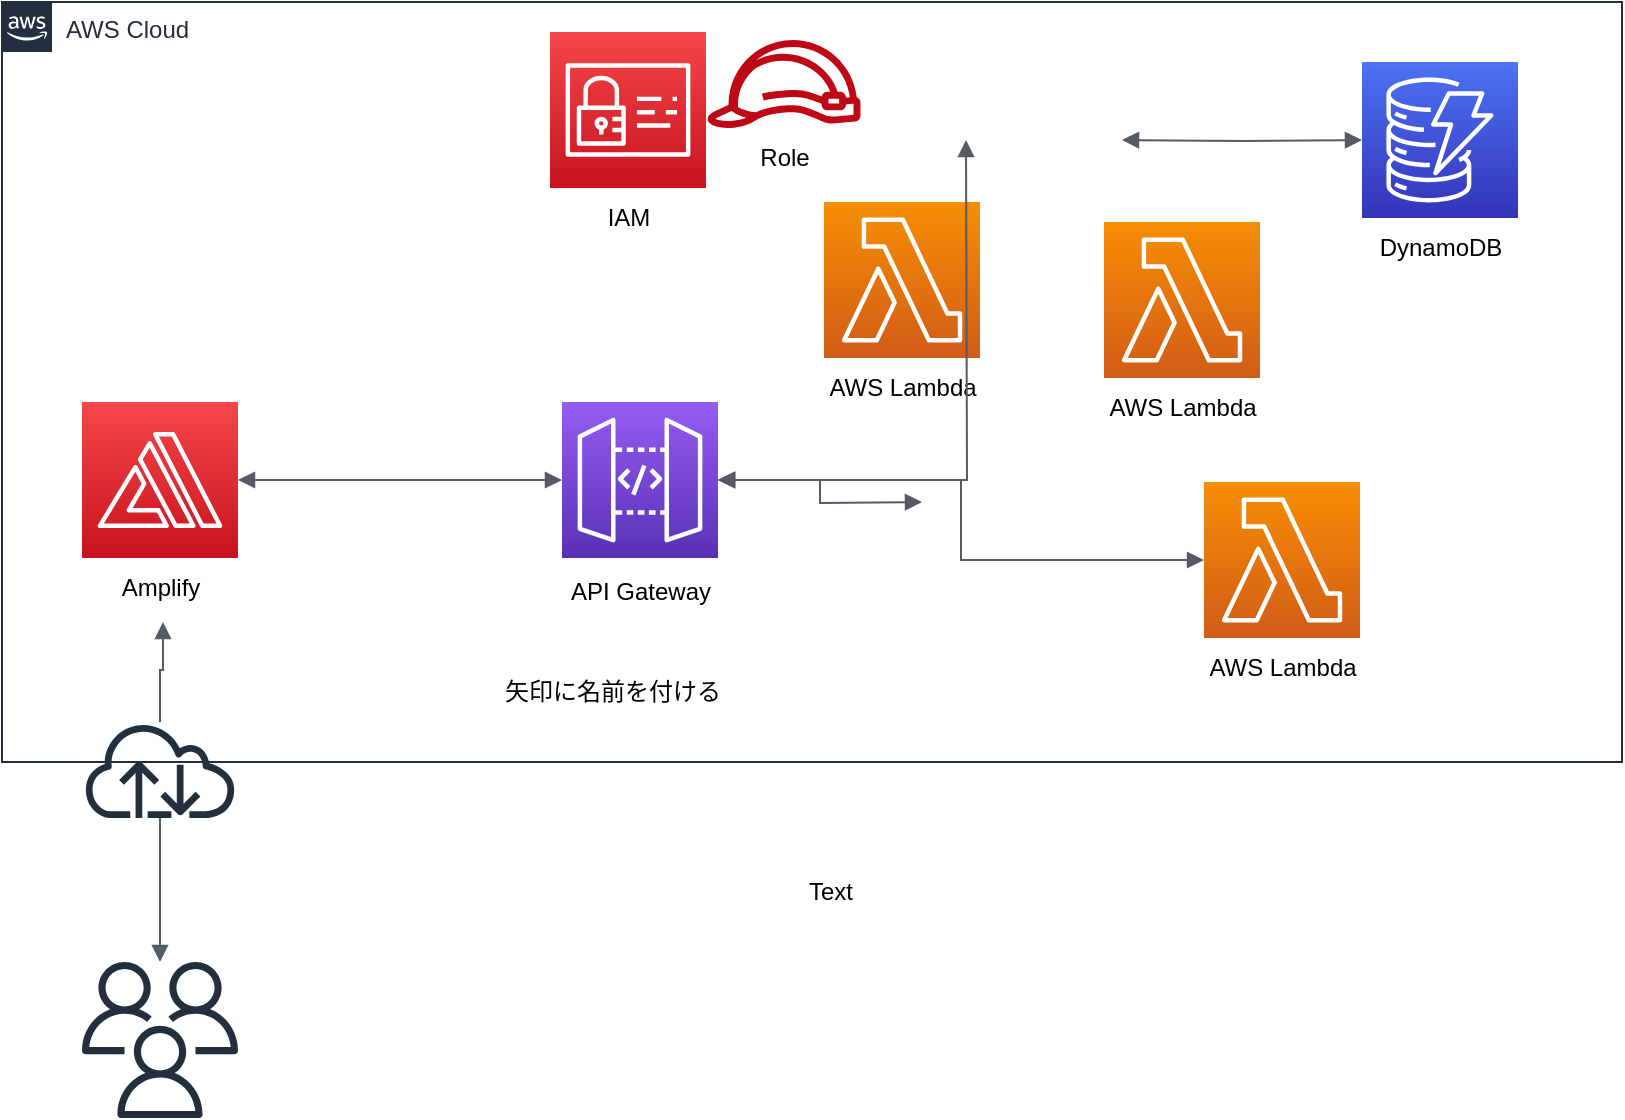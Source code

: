 <mxfile version="20.8.5" type="github">
  <diagram id="MVS7Sov56wNt7uP_zCHd" name="ページ1">
    <mxGraphModel dx="882" dy="596" grid="1" gridSize="10" guides="1" tooltips="1" connect="1" arrows="1" fold="1" page="1" pageScale="1" pageWidth="827" pageHeight="1169" math="0" shadow="0">
      <root>
        <mxCell id="0" />
        <mxCell id="1" parent="0" />
        <mxCell id="pIJLpY-syUnc8e8MSlYs-4" value="AWS Cloud" style="points=[[0,0],[0.25,0],[0.5,0],[0.75,0],[1,0],[1,0.25],[1,0.5],[1,0.75],[1,1],[0.75,1],[0.5,1],[0.25,1],[0,1],[0,0.75],[0,0.5],[0,0.25]];outlineConnect=0;gradientColor=none;html=1;whiteSpace=wrap;fontSize=12;fontStyle=0;container=1;pointerEvents=0;collapsible=0;recursiveResize=0;shape=mxgraph.aws4.group;grIcon=mxgraph.aws4.group_aws_cloud_alt;strokeColor=#232F3E;fillColor=none;verticalAlign=top;align=left;spacingLeft=30;fontColor=#232F3E;dashed=0;" parent="1" vertex="1">
          <mxGeometry width="810" height="380" as="geometry" />
        </mxCell>
        <mxCell id="GLY2J1otzuvY5cMvDXlM-26" value="" style="group" vertex="1" connectable="0" parent="pIJLpY-syUnc8e8MSlYs-4">
          <mxGeometry x="274" y="15" width="78" height="108" as="geometry" />
        </mxCell>
        <mxCell id="GLY2J1otzuvY5cMvDXlM-11" value="" style="sketch=0;points=[[0,0,0],[0.25,0,0],[0.5,0,0],[0.75,0,0],[1,0,0],[0,1,0],[0.25,1,0],[0.5,1,0],[0.75,1,0],[1,1,0],[0,0.25,0],[0,0.5,0],[0,0.75,0],[1,0.25,0],[1,0.5,0],[1,0.75,0]];outlineConnect=0;fontColor=#232F3E;gradientColor=#F54749;gradientDirection=north;fillColor=#C7131F;strokeColor=#ffffff;dashed=0;verticalLabelPosition=bottom;verticalAlign=top;align=center;html=1;fontSize=12;fontStyle=0;aspect=fixed;shape=mxgraph.aws4.resourceIcon;resIcon=mxgraph.aws4.identity_and_access_management;" vertex="1" parent="GLY2J1otzuvY5cMvDXlM-26">
          <mxGeometry width="78" height="78" as="geometry" />
        </mxCell>
        <mxCell id="GLY2J1otzuvY5cMvDXlM-25" value="IAM" style="text;html=1;align=center;verticalAlign=middle;resizable=0;points=[];autosize=1;strokeColor=none;fillColor=none;" vertex="1" parent="GLY2J1otzuvY5cMvDXlM-26">
          <mxGeometry x="19" y="78" width="40" height="30" as="geometry" />
        </mxCell>
        <mxCell id="GLY2J1otzuvY5cMvDXlM-28" value="" style="group" vertex="1" connectable="0" parent="pIJLpY-syUnc8e8MSlYs-4">
          <mxGeometry x="352" y="19" width="78" height="74" as="geometry" />
        </mxCell>
        <mxCell id="GLY2J1otzuvY5cMvDXlM-12" value="" style="sketch=0;outlineConnect=0;fontColor=#232F3E;gradientColor=none;fillColor=#BF0816;strokeColor=none;dashed=0;verticalLabelPosition=bottom;verticalAlign=top;align=center;html=1;fontSize=12;fontStyle=0;aspect=fixed;pointerEvents=1;shape=mxgraph.aws4.role;" vertex="1" parent="GLY2J1otzuvY5cMvDXlM-28">
          <mxGeometry width="78" height="44" as="geometry" />
        </mxCell>
        <mxCell id="GLY2J1otzuvY5cMvDXlM-27" value="Role" style="text;html=1;align=center;verticalAlign=middle;resizable=0;points=[];autosize=1;strokeColor=none;fillColor=none;" vertex="1" parent="GLY2J1otzuvY5cMvDXlM-28">
          <mxGeometry x="14" y="44" width="50" height="30" as="geometry" />
        </mxCell>
        <mxCell id="GLY2J1otzuvY5cMvDXlM-30" value="" style="group" vertex="1" connectable="0" parent="pIJLpY-syUnc8e8MSlYs-4">
          <mxGeometry x="540" y="110" width="100" height="108" as="geometry" />
        </mxCell>
        <mxCell id="GLY2J1otzuvY5cMvDXlM-31" value="" style="sketch=0;points=[[0,0,0],[0.25,0,0],[0.5,0,0],[0.75,0,0],[1,0,0],[0,1,0],[0.25,1,0],[0.5,1,0],[0.75,1,0],[1,1,0],[0,0.25,0],[0,0.5,0],[0,0.75,0],[1,0.25,0],[1,0.5,0],[1,0.75,0]];outlineConnect=0;fontColor=#232F3E;gradientColor=#F78E04;gradientDirection=north;fillColor=#D05C17;strokeColor=#ffffff;dashed=0;verticalLabelPosition=bottom;verticalAlign=top;align=center;html=1;fontSize=12;fontStyle=0;aspect=fixed;shape=mxgraph.aws4.resourceIcon;resIcon=mxgraph.aws4.lambda;" vertex="1" parent="GLY2J1otzuvY5cMvDXlM-30">
          <mxGeometry x="11" width="78" height="78" as="geometry" />
        </mxCell>
        <mxCell id="GLY2J1otzuvY5cMvDXlM-32" value="AWS Lambda" style="text;html=1;align=center;verticalAlign=middle;resizable=0;points=[];autosize=1;strokeColor=none;fillColor=none;" vertex="1" parent="GLY2J1otzuvY5cMvDXlM-30">
          <mxGeometry y="78" width="100" height="30" as="geometry" />
        </mxCell>
        <mxCell id="GLY2J1otzuvY5cMvDXlM-36" value="" style="group" vertex="1" connectable="0" parent="pIJLpY-syUnc8e8MSlYs-4">
          <mxGeometry x="400" y="100" width="100" height="108" as="geometry" />
        </mxCell>
        <mxCell id="GLY2J1otzuvY5cMvDXlM-37" value="" style="sketch=0;points=[[0,0,0],[0.25,0,0],[0.5,0,0],[0.75,0,0],[1,0,0],[0,1,0],[0.25,1,0],[0.5,1,0],[0.75,1,0],[1,1,0],[0,0.25,0],[0,0.5,0],[0,0.75,0],[1,0.25,0],[1,0.5,0],[1,0.75,0]];outlineConnect=0;fontColor=#232F3E;gradientColor=#F78E04;gradientDirection=north;fillColor=#D05C17;strokeColor=#ffffff;dashed=0;verticalLabelPosition=bottom;verticalAlign=top;align=center;html=1;fontSize=12;fontStyle=0;aspect=fixed;shape=mxgraph.aws4.resourceIcon;resIcon=mxgraph.aws4.lambda;" vertex="1" parent="GLY2J1otzuvY5cMvDXlM-36">
          <mxGeometry x="11" width="78" height="78" as="geometry" />
        </mxCell>
        <mxCell id="GLY2J1otzuvY5cMvDXlM-38" value="AWS Lambda" style="text;html=1;align=center;verticalAlign=middle;resizable=0;points=[];autosize=1;strokeColor=none;fillColor=none;" vertex="1" parent="GLY2J1otzuvY5cMvDXlM-36">
          <mxGeometry y="78" width="100" height="30" as="geometry" />
        </mxCell>
        <mxCell id="GLY2J1otzuvY5cMvDXlM-3" value="" style="edgeStyle=orthogonalEdgeStyle;html=1;endArrow=block;elbow=vertical;startArrow=block;startFill=1;endFill=1;strokeColor=#545B64;rounded=0;exitX=1;exitY=0.5;exitDx=0;exitDy=0;exitPerimeter=0;entryX=0;entryY=0.5;entryDx=0;entryDy=0;entryPerimeter=0;" edge="1" parent="1" source="pIJLpY-syUnc8e8MSlYs-11" target="pIJLpY-syUnc8e8MSlYs-12">
          <mxGeometry width="100" relative="1" as="geometry">
            <mxPoint x="200" y="200" as="sourcePoint" />
            <mxPoint x="600" y="220" as="targetPoint" />
            <Array as="points">
              <mxPoint x="190" y="239" />
              <mxPoint x="190" y="239" />
            </Array>
          </mxGeometry>
        </mxCell>
        <mxCell id="GLY2J1otzuvY5cMvDXlM-5" value="" style="edgeStyle=orthogonalEdgeStyle;html=1;endArrow=block;elbow=vertical;startArrow=block;startFill=1;endFill=1;strokeColor=#545B64;rounded=0;exitX=1;exitY=0.5;exitDx=0;exitDy=0;exitPerimeter=0;entryX=0;entryY=0.5;entryDx=0;entryDy=0;entryPerimeter=0;" edge="1" parent="1" source="pIJLpY-syUnc8e8MSlYs-12">
          <mxGeometry width="100" relative="1" as="geometry">
            <mxPoint x="150" y="310" as="sourcePoint" />
            <mxPoint x="482" y="69" as="targetPoint" />
          </mxGeometry>
        </mxCell>
        <mxCell id="GLY2J1otzuvY5cMvDXlM-6" value="" style="edgeStyle=orthogonalEdgeStyle;html=1;endArrow=block;elbow=vertical;startArrow=block;startFill=1;endFill=1;strokeColor=#545B64;rounded=0;exitX=1;exitY=0.5;exitDx=0;exitDy=0;exitPerimeter=0;entryX=0;entryY=0.5;entryDx=0;entryDy=0;entryPerimeter=0;" edge="1" parent="1" source="pIJLpY-syUnc8e8MSlYs-12" target="GLY2J1otzuvY5cMvDXlM-4">
          <mxGeometry width="100" relative="1" as="geometry">
            <mxPoint x="370" y="250" as="sourcePoint" />
            <mxPoint x="482" y="161" as="targetPoint" />
          </mxGeometry>
        </mxCell>
        <mxCell id="GLY2J1otzuvY5cMvDXlM-8" value="" style="edgeStyle=orthogonalEdgeStyle;html=1;endArrow=block;elbow=vertical;startArrow=block;startFill=1;endFill=1;strokeColor=#545B64;rounded=0;exitX=1;exitY=0.5;exitDx=0;exitDy=0;exitPerimeter=0;entryX=0;entryY=0.5;entryDx=0;entryDy=0;entryPerimeter=0;" edge="1" parent="1" target="pIJLpY-syUnc8e8MSlYs-10">
          <mxGeometry width="100" relative="1" as="geometry">
            <mxPoint x="560" y="69" as="sourcePoint" />
            <mxPoint x="758" y="170" as="targetPoint" />
          </mxGeometry>
        </mxCell>
        <mxCell id="GLY2J1otzuvY5cMvDXlM-9" value="" style="edgeStyle=orthogonalEdgeStyle;html=1;endArrow=block;elbow=vertical;startArrow=none;endFill=1;strokeColor=#545B64;rounded=0;entryX=0.525;entryY=1.067;entryDx=0;entryDy=0;entryPerimeter=0;" edge="1" parent="1" source="GLY2J1otzuvY5cMvDXlM-23" target="GLY2J1otzuvY5cMvDXlM-20">
          <mxGeometry width="100" relative="1" as="geometry">
            <mxPoint x="139" y="330" as="sourcePoint" />
            <mxPoint x="220" y="330" as="targetPoint" />
          </mxGeometry>
        </mxCell>
        <mxCell id="GLY2J1otzuvY5cMvDXlM-14" value="" style="group" vertex="1" connectable="0" parent="1">
          <mxGeometry x="590" y="240" width="100" height="108" as="geometry" />
        </mxCell>
        <mxCell id="GLY2J1otzuvY5cMvDXlM-4" value="" style="sketch=0;points=[[0,0,0],[0.25,0,0],[0.5,0,0],[0.75,0,0],[1,0,0],[0,1,0],[0.25,1,0],[0.5,1,0],[0.75,1,0],[1,1,0],[0,0.25,0],[0,0.5,0],[0,0.75,0],[1,0.25,0],[1,0.5,0],[1,0.75,0]];outlineConnect=0;fontColor=#232F3E;gradientColor=#F78E04;gradientDirection=north;fillColor=#D05C17;strokeColor=#ffffff;dashed=0;verticalLabelPosition=bottom;verticalAlign=top;align=center;html=1;fontSize=12;fontStyle=0;aspect=fixed;shape=mxgraph.aws4.resourceIcon;resIcon=mxgraph.aws4.lambda;" vertex="1" parent="GLY2J1otzuvY5cMvDXlM-14">
          <mxGeometry x="11" width="78" height="78" as="geometry" />
        </mxCell>
        <mxCell id="GLY2J1otzuvY5cMvDXlM-13" value="AWS Lambda" style="text;html=1;align=center;verticalAlign=middle;resizable=0;points=[];autosize=1;strokeColor=none;fillColor=none;" vertex="1" parent="GLY2J1otzuvY5cMvDXlM-14">
          <mxGeometry y="78" width="100" height="30" as="geometry" />
        </mxCell>
        <mxCell id="GLY2J1otzuvY5cMvDXlM-16" value="" style="group" vertex="1" connectable="0" parent="1">
          <mxGeometry x="679" y="30" width="80" height="108" as="geometry" />
        </mxCell>
        <mxCell id="pIJLpY-syUnc8e8MSlYs-10" value="" style="sketch=0;points=[[0,0,0],[0.25,0,0],[0.5,0,0],[0.75,0,0],[1,0,0],[0,1,0],[0.25,1,0],[0.5,1,0],[0.75,1,0],[1,1,0],[0,0.25,0],[0,0.5,0],[0,0.75,0],[1,0.25,0],[1,0.5,0],[1,0.75,0]];outlineConnect=0;fontColor=#232F3E;gradientColor=#4D72F3;gradientDirection=north;fillColor=#3334B9;strokeColor=#ffffff;dashed=0;verticalLabelPosition=bottom;verticalAlign=top;align=center;html=1;fontSize=12;fontStyle=0;aspect=fixed;shape=mxgraph.aws4.resourceIcon;resIcon=mxgraph.aws4.dynamodb;" parent="GLY2J1otzuvY5cMvDXlM-16" vertex="1">
          <mxGeometry x="1" width="78" height="78" as="geometry" />
        </mxCell>
        <mxCell id="GLY2J1otzuvY5cMvDXlM-15" value="DynamoDB" style="text;html=1;align=center;verticalAlign=middle;resizable=0;points=[];autosize=1;strokeColor=none;fillColor=none;" vertex="1" parent="GLY2J1otzuvY5cMvDXlM-16">
          <mxGeometry y="78" width="80" height="30" as="geometry" />
        </mxCell>
        <mxCell id="GLY2J1otzuvY5cMvDXlM-17" value="Text" style="text;html=1;align=center;verticalAlign=middle;resizable=0;points=[];autosize=1;strokeColor=none;fillColor=none;" vertex="1" parent="1">
          <mxGeometry x="389" y="430" width="50" height="30" as="geometry" />
        </mxCell>
        <mxCell id="GLY2J1otzuvY5cMvDXlM-19" value="" style="group" vertex="1" connectable="0" parent="1">
          <mxGeometry x="274" y="200" width="90" height="110" as="geometry" />
        </mxCell>
        <mxCell id="pIJLpY-syUnc8e8MSlYs-12" value="" style="sketch=0;points=[[0,0,0],[0.25,0,0],[0.5,0,0],[0.75,0,0],[1,0,0],[0,1,0],[0.25,1,0],[0.5,1,0],[0.75,1,0],[1,1,0],[0,0.25,0],[0,0.5,0],[0,0.75,0],[1,0.25,0],[1,0.5,0],[1,0.75,0]];outlineConnect=0;fontColor=#232F3E;gradientColor=#945DF2;gradientDirection=north;fillColor=#5A30B5;strokeColor=#ffffff;dashed=0;verticalLabelPosition=bottom;verticalAlign=top;align=center;html=1;fontSize=12;fontStyle=0;aspect=fixed;shape=mxgraph.aws4.resourceIcon;resIcon=mxgraph.aws4.api_gateway;" parent="GLY2J1otzuvY5cMvDXlM-19" vertex="1">
          <mxGeometry x="6" width="78" height="78" as="geometry" />
        </mxCell>
        <mxCell id="GLY2J1otzuvY5cMvDXlM-18" value="API Gateway" style="text;html=1;align=center;verticalAlign=middle;resizable=0;points=[];autosize=1;strokeColor=none;fillColor=none;" vertex="1" parent="GLY2J1otzuvY5cMvDXlM-19">
          <mxGeometry y="80" width="90" height="30" as="geometry" />
        </mxCell>
        <mxCell id="GLY2J1otzuvY5cMvDXlM-21" value="" style="group" vertex="1" connectable="0" parent="1">
          <mxGeometry x="40" y="200" width="78" height="108" as="geometry" />
        </mxCell>
        <mxCell id="pIJLpY-syUnc8e8MSlYs-11" value="" style="sketch=0;points=[[0,0,0],[0.25,0,0],[0.5,0,0],[0.75,0,0],[1,0,0],[0,1,0],[0.25,1,0],[0.5,1,0],[0.75,1,0],[1,1,0],[0,0.25,0],[0,0.5,0],[0,0.75,0],[1,0.25,0],[1,0.5,0],[1,0.75,0]];outlineConnect=0;fontColor=#232F3E;gradientColor=#F54749;gradientDirection=north;fillColor=#C7131F;strokeColor=#ffffff;dashed=0;verticalLabelPosition=bottom;verticalAlign=top;align=center;html=1;fontSize=12;fontStyle=0;aspect=fixed;shape=mxgraph.aws4.resourceIcon;resIcon=mxgraph.aws4.amplify;" parent="GLY2J1otzuvY5cMvDXlM-21" vertex="1">
          <mxGeometry width="78" height="78" as="geometry" />
        </mxCell>
        <mxCell id="GLY2J1otzuvY5cMvDXlM-20" value="Amplify" style="text;html=1;align=center;verticalAlign=middle;resizable=0;points=[];autosize=1;strokeColor=none;fillColor=none;" vertex="1" parent="GLY2J1otzuvY5cMvDXlM-21">
          <mxGeometry x="9" y="78" width="60" height="30" as="geometry" />
        </mxCell>
        <mxCell id="GLY2J1otzuvY5cMvDXlM-22" value="" style="sketch=0;outlineConnect=0;fontColor=#232F3E;gradientColor=none;fillColor=#232F3D;strokeColor=none;dashed=0;verticalLabelPosition=bottom;verticalAlign=top;align=center;html=1;fontSize=12;fontStyle=0;aspect=fixed;pointerEvents=1;shape=mxgraph.aws4.users;" vertex="1" parent="1">
          <mxGeometry x="40" y="480" width="78" height="78" as="geometry" />
        </mxCell>
        <mxCell id="GLY2J1otzuvY5cMvDXlM-23" value="" style="sketch=0;outlineConnect=0;fontColor=#232F3E;gradientColor=none;fillColor=#232F3D;strokeColor=none;dashed=0;verticalLabelPosition=bottom;verticalAlign=top;align=center;html=1;fontSize=12;fontStyle=0;aspect=fixed;pointerEvents=1;shape=mxgraph.aws4.internet;" vertex="1" parent="1">
          <mxGeometry x="40" y="360" width="78" height="48" as="geometry" />
        </mxCell>
        <mxCell id="GLY2J1otzuvY5cMvDXlM-24" value="" style="edgeStyle=orthogonalEdgeStyle;html=1;endArrow=block;elbow=vertical;startArrow=none;endFill=1;strokeColor=#545B64;rounded=0;" edge="1" parent="1" source="GLY2J1otzuvY5cMvDXlM-23" target="GLY2J1otzuvY5cMvDXlM-22">
          <mxGeometry width="100" relative="1" as="geometry">
            <mxPoint x="360" y="310" as="sourcePoint" />
            <mxPoint x="460" y="310" as="targetPoint" />
          </mxGeometry>
        </mxCell>
        <mxCell id="GLY2J1otzuvY5cMvDXlM-29" value="矢印に名前を付ける" style="text;html=1;align=center;verticalAlign=middle;resizable=0;points=[];autosize=1;strokeColor=none;fillColor=none;" vertex="1" parent="1">
          <mxGeometry x="240" y="330" width="130" height="30" as="geometry" />
        </mxCell>
        <mxCell id="GLY2J1otzuvY5cMvDXlM-35" value="" style="edgeStyle=orthogonalEdgeStyle;html=1;endArrow=block;elbow=vertical;startArrow=block;startFill=1;endFill=1;strokeColor=#545B64;rounded=0;exitX=1;exitY=0.5;exitDx=0;exitDy=0;exitPerimeter=0;" edge="1" parent="1" source="pIJLpY-syUnc8e8MSlYs-12">
          <mxGeometry width="100" relative="1" as="geometry">
            <mxPoint x="380" y="110" as="sourcePoint" />
            <mxPoint x="460" y="250" as="targetPoint" />
          </mxGeometry>
        </mxCell>
      </root>
    </mxGraphModel>
  </diagram>
</mxfile>
